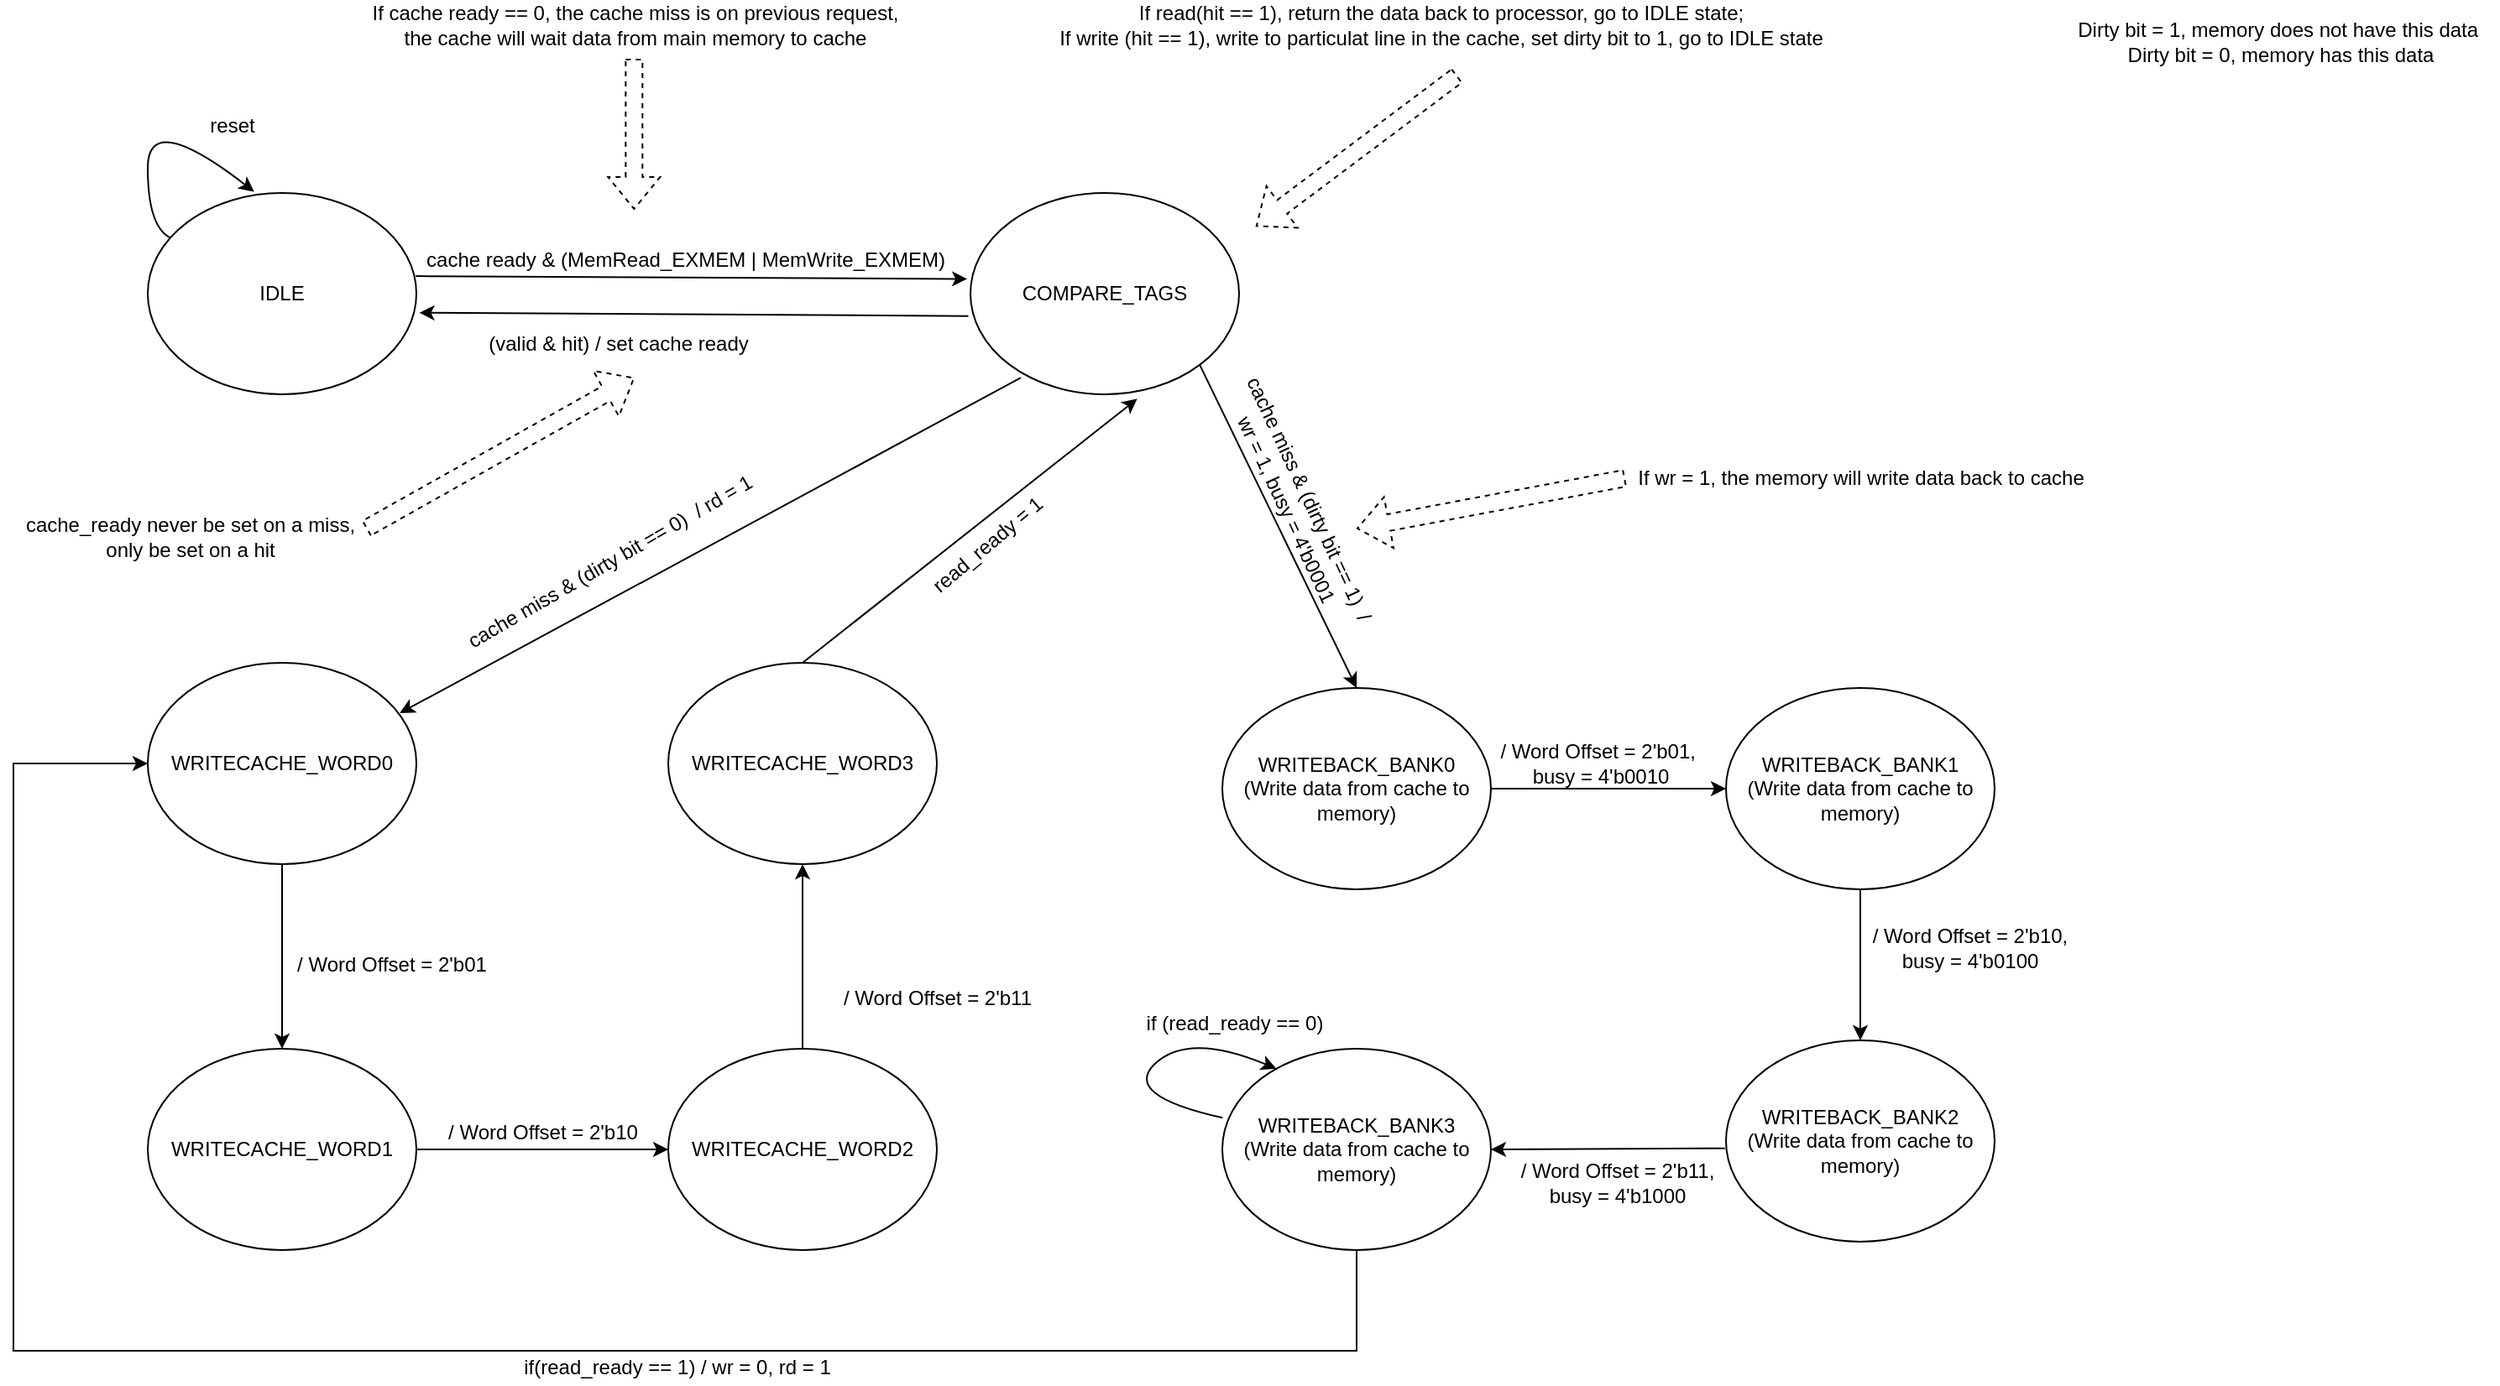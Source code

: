 <mxfile version="17.4.1" type="github">
  <diagram id="0WsAM_WMDWSk5i0kJ9NH" name="Page-1">
    <mxGraphModel dx="1824" dy="993" grid="1" gridSize="10" guides="1" tooltips="1" connect="1" arrows="1" fold="1" page="1" pageScale="1" pageWidth="1654" pageHeight="2336" math="0" shadow="0">
      <root>
        <mxCell id="0" />
        <mxCell id="1" parent="0" />
        <mxCell id="vXcKBsRQnSgELRRLZla8-1" value="IDLE" style="ellipse;whiteSpace=wrap;html=1;" parent="1" vertex="1">
          <mxGeometry x="240" y="190" width="160" height="120" as="geometry" />
        </mxCell>
        <mxCell id="vXcKBsRQnSgELRRLZla8-2" value="COMPARE_TAGS" style="ellipse;whiteSpace=wrap;html=1;" parent="1" vertex="1">
          <mxGeometry x="730" y="190" width="160" height="120" as="geometry" />
        </mxCell>
        <mxCell id="vXcKBsRQnSgELRRLZla8-3" value="WRITECACHE_WORD0" style="ellipse;whiteSpace=wrap;html=1;" parent="1" vertex="1">
          <mxGeometry x="240" y="470" width="160" height="120" as="geometry" />
        </mxCell>
        <mxCell id="vXcKBsRQnSgELRRLZla8-4" value="" style="endArrow=classic;html=1;rounded=0;exitX=0.998;exitY=0.413;exitDx=0;exitDy=0;exitPerimeter=0;entryX=-0.012;entryY=0.427;entryDx=0;entryDy=0;entryPerimeter=0;" parent="1" source="vXcKBsRQnSgELRRLZla8-1" target="vXcKBsRQnSgELRRLZla8-2" edge="1">
          <mxGeometry width="50" height="50" relative="1" as="geometry">
            <mxPoint x="510" y="190" as="sourcePoint" />
            <mxPoint x="560" y="140" as="targetPoint" />
          </mxGeometry>
        </mxCell>
        <mxCell id="vXcKBsRQnSgELRRLZla8-5" value="" style="endArrow=classic;html=1;rounded=0;entryX=1.011;entryY=0.595;entryDx=0;entryDy=0;entryPerimeter=0;exitX=-0.008;exitY=0.611;exitDx=0;exitDy=0;exitPerimeter=0;" parent="1" source="vXcKBsRQnSgELRRLZla8-2" target="vXcKBsRQnSgELRRLZla8-1" edge="1">
          <mxGeometry width="50" height="50" relative="1" as="geometry">
            <mxPoint x="540" y="360" as="sourcePoint" />
            <mxPoint x="638.4" y="261.68" as="targetPoint" />
          </mxGeometry>
        </mxCell>
        <mxCell id="vXcKBsRQnSgELRRLZla8-6" value="(valid &amp;amp; hit) / set cache ready" style="text;html=1;align=center;verticalAlign=middle;resizable=0;points=[];autosize=1;strokeColor=none;fillColor=none;" parent="1" vertex="1">
          <mxGeometry x="435" y="270" width="170" height="20" as="geometry" />
        </mxCell>
        <mxCell id="vXcKBsRQnSgELRRLZla8-7" value="cache ready &amp;amp; (MemRead_EXMEM | MemWrite_EXMEM)" style="text;html=1;align=center;verticalAlign=middle;resizable=0;points=[];autosize=1;strokeColor=none;fillColor=none;" parent="1" vertex="1">
          <mxGeometry x="400" y="220" width="320" height="20" as="geometry" />
        </mxCell>
        <mxCell id="vXcKBsRQnSgELRRLZla8-8" value="" style="endArrow=classic;html=1;rounded=0;exitX=0.188;exitY=0.917;exitDx=0;exitDy=0;exitPerimeter=0;entryX=0.938;entryY=0.25;entryDx=0;entryDy=0;entryPerimeter=0;" parent="1" source="vXcKBsRQnSgELRRLZla8-2" target="vXcKBsRQnSgELRRLZla8-3" edge="1">
          <mxGeometry width="50" height="50" relative="1" as="geometry">
            <mxPoint x="490" y="420" as="sourcePoint" />
            <mxPoint x="540" y="370" as="targetPoint" />
          </mxGeometry>
        </mxCell>
        <mxCell id="vXcKBsRQnSgELRRLZla8-12" value="reset" style="text;html=1;align=center;verticalAlign=middle;resizable=0;points=[];autosize=1;strokeColor=none;fillColor=none;" parent="1" vertex="1">
          <mxGeometry x="270" y="140" width="40" height="20" as="geometry" />
        </mxCell>
        <mxCell id="vXcKBsRQnSgELRRLZla8-13" value="cache miss &amp;amp; (dirty bit == 0)&amp;nbsp; / rd = 1" style="text;html=1;align=center;verticalAlign=middle;resizable=0;points=[];autosize=1;strokeColor=none;fillColor=none;rotation=-30;" parent="1" vertex="1">
          <mxGeometry x="410" y="400" width="210" height="20" as="geometry" />
        </mxCell>
        <mxCell id="vXcKBsRQnSgELRRLZla8-14" value="read_ready = 1" style="text;html=1;align=center;verticalAlign=middle;resizable=0;points=[];autosize=1;strokeColor=none;fillColor=none;rotation=-40;" parent="1" vertex="1">
          <mxGeometry x="690" y="390" width="100" height="20" as="geometry" />
        </mxCell>
        <mxCell id="vXcKBsRQnSgELRRLZla8-16" value="WRITEBACK_BANK0&lt;br&gt;(Write data from cache to&lt;br&gt;memory)" style="ellipse;whiteSpace=wrap;html=1;" parent="1" vertex="1">
          <mxGeometry x="880" y="485" width="160" height="120" as="geometry" />
        </mxCell>
        <mxCell id="vXcKBsRQnSgELRRLZla8-18" value="cache miss &amp;amp; (dirty bit == 1)&amp;nbsp; / &lt;br&gt;wr = 1, busy = 4&#39;b0001" style="text;html=1;align=center;verticalAlign=middle;resizable=0;points=[];autosize=1;strokeColor=none;fillColor=none;rotation=65;" parent="1" vertex="1">
          <mxGeometry x="840" y="360" width="170" height="30" as="geometry" />
        </mxCell>
        <mxCell id="vXcKBsRQnSgELRRLZla8-20" value="" style="curved=1;endArrow=classic;html=1;rounded=0;entryX=0.396;entryY=-0.006;entryDx=0;entryDy=0;entryPerimeter=0;" parent="1" source="vXcKBsRQnSgELRRLZla8-1" target="vXcKBsRQnSgELRRLZla8-1" edge="1">
          <mxGeometry width="50" height="50" relative="1" as="geometry">
            <mxPoint x="190" y="210" as="sourcePoint" />
            <mxPoint x="240" y="160" as="targetPoint" />
            <Array as="points">
              <mxPoint x="240" y="210" />
              <mxPoint x="240" y="140" />
            </Array>
          </mxGeometry>
        </mxCell>
        <mxCell id="vXcKBsRQnSgELRRLZla8-26" value="If cache ready == 0, the cache miss is on previous request,&lt;br&gt;the cache will wait data from main memory to cache" style="text;html=1;align=center;verticalAlign=middle;resizable=0;points=[];autosize=1;strokeColor=none;fillColor=none;" parent="1" vertex="1">
          <mxGeometry x="365" y="75" width="330" height="30" as="geometry" />
        </mxCell>
        <mxCell id="vXcKBsRQnSgELRRLZla8-28" value="If read(hit == 1), return the data back to processor, go to IDLE state;&lt;br&gt;If write (hit == 1), write to particulat line in the cache, set dirty bit to 1, go to IDLE state" style="text;html=1;align=center;verticalAlign=middle;resizable=0;points=[];autosize=1;strokeColor=none;fillColor=none;" parent="1" vertex="1">
          <mxGeometry x="775" y="75" width="470" height="30" as="geometry" />
        </mxCell>
        <mxCell id="vXcKBsRQnSgELRRLZla8-29" value="" style="shape=flexArrow;endArrow=classic;html=1;rounded=0;dashed=1;" parent="1" edge="1">
          <mxGeometry width="50" height="50" relative="1" as="geometry">
            <mxPoint x="1020" y="120" as="sourcePoint" />
            <mxPoint x="900" y="210" as="targetPoint" />
          </mxGeometry>
        </mxCell>
        <mxCell id="vXcKBsRQnSgELRRLZla8-30" value="" style="shape=flexArrow;endArrow=classic;html=1;rounded=0;dashed=1;" parent="1" edge="1">
          <mxGeometry width="50" height="50" relative="1" as="geometry">
            <mxPoint x="529.66" y="110" as="sourcePoint" />
            <mxPoint x="529.66" y="200" as="targetPoint" />
          </mxGeometry>
        </mxCell>
        <mxCell id="tzn-iaff5u_yxrBMmpEt-2" value="" style="shape=flexArrow;endArrow=classic;html=1;rounded=0;dashed=1;" edge="1" parent="1">
          <mxGeometry width="50" height="50" relative="1" as="geometry">
            <mxPoint x="370" y="390" as="sourcePoint" />
            <mxPoint x="530" y="300" as="targetPoint" />
          </mxGeometry>
        </mxCell>
        <mxCell id="tzn-iaff5u_yxrBMmpEt-3" value="cache_ready never be set on a miss,&lt;br&gt;only be set on a hit" style="text;html=1;align=center;verticalAlign=middle;resizable=0;points=[];autosize=1;strokeColor=none;fillColor=none;" vertex="1" parent="1">
          <mxGeometry x="160" y="380" width="210" height="30" as="geometry" />
        </mxCell>
        <mxCell id="tzn-iaff5u_yxrBMmpEt-7" value="WRITECACHE_WORD1" style="ellipse;whiteSpace=wrap;html=1;" vertex="1" parent="1">
          <mxGeometry x="240" y="700" width="160" height="120" as="geometry" />
        </mxCell>
        <mxCell id="tzn-iaff5u_yxrBMmpEt-8" value="WRITECACHE_WORD2" style="ellipse;whiteSpace=wrap;html=1;" vertex="1" parent="1">
          <mxGeometry x="550" y="700" width="160" height="120" as="geometry" />
        </mxCell>
        <mxCell id="tzn-iaff5u_yxrBMmpEt-9" value="WRITECACHE_WORD3" style="ellipse;whiteSpace=wrap;html=1;" vertex="1" parent="1">
          <mxGeometry x="550" y="470" width="160" height="120" as="geometry" />
        </mxCell>
        <mxCell id="tzn-iaff5u_yxrBMmpEt-12" value="" style="endArrow=classic;html=1;rounded=0;exitX=0.5;exitY=1;exitDx=0;exitDy=0;entryX=0.5;entryY=0;entryDx=0;entryDy=0;" edge="1" parent="1" source="vXcKBsRQnSgELRRLZla8-3" target="tzn-iaff5u_yxrBMmpEt-7">
          <mxGeometry width="50" height="50" relative="1" as="geometry">
            <mxPoint x="130" y="650" as="sourcePoint" />
            <mxPoint x="180" y="600" as="targetPoint" />
          </mxGeometry>
        </mxCell>
        <mxCell id="tzn-iaff5u_yxrBMmpEt-13" value="" style="endArrow=classic;html=1;rounded=0;exitX=1;exitY=0.5;exitDx=0;exitDy=0;entryX=0;entryY=0.5;entryDx=0;entryDy=0;" edge="1" parent="1" source="tzn-iaff5u_yxrBMmpEt-7" target="tzn-iaff5u_yxrBMmpEt-8">
          <mxGeometry width="50" height="50" relative="1" as="geometry">
            <mxPoint x="460" y="700" as="sourcePoint" />
            <mxPoint x="510" y="650" as="targetPoint" />
          </mxGeometry>
        </mxCell>
        <mxCell id="tzn-iaff5u_yxrBMmpEt-14" value="" style="endArrow=classic;html=1;rounded=0;entryX=0.5;entryY=1;entryDx=0;entryDy=0;" edge="1" parent="1" source="tzn-iaff5u_yxrBMmpEt-8" target="tzn-iaff5u_yxrBMmpEt-9">
          <mxGeometry width="50" height="50" relative="1" as="geometry">
            <mxPoint x="730" y="700" as="sourcePoint" />
            <mxPoint x="780" y="650" as="targetPoint" />
          </mxGeometry>
        </mxCell>
        <mxCell id="tzn-iaff5u_yxrBMmpEt-15" value="/ Word Offset = 2&#39;b01" style="text;html=1;align=center;verticalAlign=middle;resizable=0;points=[];autosize=1;strokeColor=none;fillColor=none;" vertex="1" parent="1">
          <mxGeometry x="320" y="640" width="130" height="20" as="geometry" />
        </mxCell>
        <mxCell id="tzn-iaff5u_yxrBMmpEt-16" value="/ Word Offset = 2&#39;b10" style="text;html=1;align=center;verticalAlign=middle;resizable=0;points=[];autosize=1;strokeColor=none;fillColor=none;" vertex="1" parent="1">
          <mxGeometry x="410" y="740" width="130" height="20" as="geometry" />
        </mxCell>
        <mxCell id="tzn-iaff5u_yxrBMmpEt-18" value="/ Word Offset = 2&#39;b11" style="text;html=1;align=center;verticalAlign=middle;resizable=0;points=[];autosize=1;strokeColor=none;fillColor=none;" vertex="1" parent="1">
          <mxGeometry x="645" y="660" width="130" height="20" as="geometry" />
        </mxCell>
        <mxCell id="tzn-iaff5u_yxrBMmpEt-20" value="" style="endArrow=classic;html=1;rounded=0;exitX=0.5;exitY=0;exitDx=0;exitDy=0;entryX=0.621;entryY=1.022;entryDx=0;entryDy=0;entryPerimeter=0;" edge="1" parent="1" source="tzn-iaff5u_yxrBMmpEt-9" target="vXcKBsRQnSgELRRLZla8-2">
          <mxGeometry width="50" height="50" relative="1" as="geometry">
            <mxPoint x="790" y="620" as="sourcePoint" />
            <mxPoint x="840" y="570" as="targetPoint" />
          </mxGeometry>
        </mxCell>
        <mxCell id="tzn-iaff5u_yxrBMmpEt-21" value="" style="endArrow=classic;html=1;rounded=0;exitX=1;exitY=1;exitDx=0;exitDy=0;entryX=0.5;entryY=0;entryDx=0;entryDy=0;" edge="1" parent="1" source="vXcKBsRQnSgELRRLZla8-2" target="vXcKBsRQnSgELRRLZla8-16">
          <mxGeometry width="50" height="50" relative="1" as="geometry">
            <mxPoint x="1020" y="370" as="sourcePoint" />
            <mxPoint x="1070" y="320" as="targetPoint" />
          </mxGeometry>
        </mxCell>
        <mxCell id="tzn-iaff5u_yxrBMmpEt-22" value="WRITEBACK_BANK1&lt;br&gt;(Write data from cache to&lt;br&gt;memory)" style="ellipse;whiteSpace=wrap;html=1;" vertex="1" parent="1">
          <mxGeometry x="1180" y="485" width="160" height="120" as="geometry" />
        </mxCell>
        <mxCell id="tzn-iaff5u_yxrBMmpEt-23" value="WRITEBACK_BANK2&lt;br&gt;(Write data from cache to&lt;br&gt;memory)" style="ellipse;whiteSpace=wrap;html=1;" vertex="1" parent="1">
          <mxGeometry x="1180" y="695" width="160" height="120" as="geometry" />
        </mxCell>
        <mxCell id="tzn-iaff5u_yxrBMmpEt-24" value="WRITEBACK_BANK3&lt;br&gt;(Write data from cache to&lt;br&gt;memory)" style="ellipse;whiteSpace=wrap;html=1;" vertex="1" parent="1">
          <mxGeometry x="880" y="700" width="160" height="120" as="geometry" />
        </mxCell>
        <mxCell id="tzn-iaff5u_yxrBMmpEt-26" value="" style="endArrow=classic;html=1;rounded=0;entryX=0;entryY=0.5;entryDx=0;entryDy=0;exitX=1;exitY=0.5;exitDx=0;exitDy=0;" edge="1" parent="1" source="vXcKBsRQnSgELRRLZla8-16" target="tzn-iaff5u_yxrBMmpEt-22">
          <mxGeometry width="50" height="50" relative="1" as="geometry">
            <mxPoint x="1040" y="555" as="sourcePoint" />
            <mxPoint x="1090" y="505" as="targetPoint" />
          </mxGeometry>
        </mxCell>
        <mxCell id="tzn-iaff5u_yxrBMmpEt-27" value="" style="endArrow=classic;html=1;rounded=0;exitX=0.5;exitY=1;exitDx=0;exitDy=0;entryX=0.5;entryY=0;entryDx=0;entryDy=0;" edge="1" parent="1" source="tzn-iaff5u_yxrBMmpEt-22" target="tzn-iaff5u_yxrBMmpEt-23">
          <mxGeometry width="50" height="50" relative="1" as="geometry">
            <mxPoint x="1080" y="660" as="sourcePoint" />
            <mxPoint x="1130" y="610" as="targetPoint" />
          </mxGeometry>
        </mxCell>
        <mxCell id="tzn-iaff5u_yxrBMmpEt-28" value="" style="endArrow=classic;html=1;rounded=0;exitX=-0.004;exitY=0.536;exitDx=0;exitDy=0;entryX=1;entryY=0.5;entryDx=0;entryDy=0;exitPerimeter=0;" edge="1" parent="1" source="tzn-iaff5u_yxrBMmpEt-23" target="tzn-iaff5u_yxrBMmpEt-24">
          <mxGeometry width="50" height="50" relative="1" as="geometry">
            <mxPoint x="1030" y="690" as="sourcePoint" />
            <mxPoint x="1080" y="640" as="targetPoint" />
          </mxGeometry>
        </mxCell>
        <mxCell id="tzn-iaff5u_yxrBMmpEt-29" value="" style="endArrow=classic;html=1;rounded=0;exitX=0.5;exitY=1;exitDx=0;exitDy=0;" edge="1" parent="1" source="tzn-iaff5u_yxrBMmpEt-24">
          <mxGeometry width="50" height="50" relative="1" as="geometry">
            <mxPoint x="840" y="860" as="sourcePoint" />
            <mxPoint x="240" y="530" as="targetPoint" />
            <Array as="points">
              <mxPoint x="960" y="880" />
              <mxPoint x="160" y="880" />
              <mxPoint x="160" y="530" />
            </Array>
          </mxGeometry>
        </mxCell>
        <mxCell id="tzn-iaff5u_yxrBMmpEt-30" value="/ Word Offset = 2&#39;b01,&amp;nbsp;&lt;br&gt;busy = 4&#39;b0010" style="text;html=1;align=center;verticalAlign=middle;resizable=0;points=[];autosize=1;strokeColor=none;fillColor=none;" vertex="1" parent="1">
          <mxGeometry x="1040" y="515" width="130" height="30" as="geometry" />
        </mxCell>
        <mxCell id="tzn-iaff5u_yxrBMmpEt-31" value="/ Word Offset = 2&#39;b10,&lt;br&gt;busy = 4&#39;b0100" style="text;html=1;align=center;verticalAlign=middle;resizable=0;points=[];autosize=1;strokeColor=none;fillColor=none;" vertex="1" parent="1">
          <mxGeometry x="1260" y="625" width="130" height="30" as="geometry" />
        </mxCell>
        <mxCell id="tzn-iaff5u_yxrBMmpEt-32" value="/ Word Offset = 2&#39;b11,&lt;br&gt;busy = 4&#39;b1000" style="text;html=1;align=center;verticalAlign=middle;resizable=0;points=[];autosize=1;strokeColor=none;fillColor=none;" vertex="1" parent="1">
          <mxGeometry x="1050" y="765" width="130" height="30" as="geometry" />
        </mxCell>
        <mxCell id="tzn-iaff5u_yxrBMmpEt-35" value="if(read_ready == 1) / wr = 0, rd = 1" style="text;html=1;align=center;verticalAlign=middle;resizable=0;points=[];autosize=1;strokeColor=none;fillColor=none;" vertex="1" parent="1">
          <mxGeometry x="455" y="880" width="200" height="20" as="geometry" />
        </mxCell>
        <mxCell id="tzn-iaff5u_yxrBMmpEt-36" value="" style="curved=1;endArrow=classic;html=1;rounded=0;exitX=0.001;exitY=0.343;exitDx=0;exitDy=0;exitPerimeter=0;entryX=0.201;entryY=0.099;entryDx=0;entryDy=0;entryPerimeter=0;" edge="1" parent="1" source="tzn-iaff5u_yxrBMmpEt-24" target="tzn-iaff5u_yxrBMmpEt-24">
          <mxGeometry width="50" height="50" relative="1" as="geometry">
            <mxPoint x="874.96" y="725.72" as="sourcePoint" />
            <mxPoint x="880.08" y="680.0" as="targetPoint" />
            <Array as="points">
              <mxPoint x="820" y="727.72" />
              <mxPoint x="860" y="690" />
            </Array>
          </mxGeometry>
        </mxCell>
        <mxCell id="tzn-iaff5u_yxrBMmpEt-37" value="if (read_ready == 0)" style="text;html=1;align=center;verticalAlign=middle;resizable=0;points=[];autosize=1;strokeColor=none;fillColor=none;" vertex="1" parent="1">
          <mxGeometry x="827" y="675" width="120" height="20" as="geometry" />
        </mxCell>
        <mxCell id="tzn-iaff5u_yxrBMmpEt-38" value="" style="shape=flexArrow;endArrow=classic;html=1;rounded=0;dashed=1;" edge="1" parent="1">
          <mxGeometry width="50" height="50" relative="1" as="geometry">
            <mxPoint x="1120" y="360" as="sourcePoint" />
            <mxPoint x="960" y="390" as="targetPoint" />
          </mxGeometry>
        </mxCell>
        <mxCell id="tzn-iaff5u_yxrBMmpEt-39" value="If wr = 1, the memory will write data back to cache" style="text;html=1;align=center;verticalAlign=middle;resizable=0;points=[];autosize=1;strokeColor=none;fillColor=none;" vertex="1" parent="1">
          <mxGeometry x="1120" y="350" width="280" height="20" as="geometry" />
        </mxCell>
        <mxCell id="tzn-iaff5u_yxrBMmpEt-41" value="Dirty bit = 1, memory does not have this data&amp;nbsp;&lt;br&gt;Dirty bit = 0, memory has this data" style="text;html=1;align=center;verticalAlign=middle;resizable=0;points=[];autosize=1;strokeColor=none;fillColor=none;" vertex="1" parent="1">
          <mxGeometry x="1380" y="85" width="260" height="30" as="geometry" />
        </mxCell>
      </root>
    </mxGraphModel>
  </diagram>
</mxfile>

